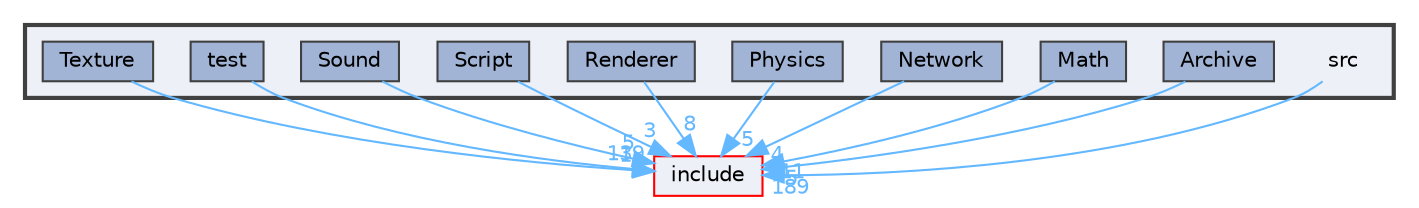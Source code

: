 digraph "src"
{
 // LATEX_PDF_SIZE
  bgcolor="transparent";
  edge [fontname=Helvetica,fontsize=10,labelfontname=Helvetica,labelfontsize=10];
  node [fontname=Helvetica,fontsize=10,shape=box,height=0.2,width=0.4];
  compound=true
  subgraph clusterdir_68267d1309a1af8e8297ef4c3efbcdba {
    graph [ bgcolor="#edf0f7", pencolor="grey25", label="", fontname=Helvetica,fontsize=10 style="filled,bold", URL="dir_68267d1309a1af8e8297ef4c3efbcdba.html",tooltip=""]
    dir_68267d1309a1af8e8297ef4c3efbcdba [shape=plaintext, label="src"];
  dir_63b3bcc71507f736116f466adfc2c489 [label="Archive", fillcolor="#a2b4d6", color="grey25", style="filled", URL="dir_63b3bcc71507f736116f466adfc2c489.html",tooltip=""];
  dir_3813464283bee2267f39dcf080a84d74 [label="Math", fillcolor="#a2b4d6", color="grey25", style="filled", URL="dir_3813464283bee2267f39dcf080a84d74.html",tooltip=""];
  dir_0c0333544ec44c57ec7d33d873fe36a2 [label="Network", fillcolor="#a2b4d6", color="grey25", style="filled", URL="dir_0c0333544ec44c57ec7d33d873fe36a2.html",tooltip=""];
  dir_0df09a091a4eb5e56719829019e3d2f9 [label="Physics", fillcolor="#a2b4d6", color="grey25", style="filled", URL="dir_0df09a091a4eb5e56719829019e3d2f9.html",tooltip=""];
  dir_c9841dba4aafcad4bcaa301bc8bfa1b1 [label="Renderer", fillcolor="#a2b4d6", color="grey25", style="filled", URL="dir_c9841dba4aafcad4bcaa301bc8bfa1b1.html",tooltip=""];
  dir_71253b1fe7d5a5e4e0314266a556d79a [label="Script", fillcolor="#a2b4d6", color="grey25", style="filled", URL="dir_71253b1fe7d5a5e4e0314266a556d79a.html",tooltip=""];
  dir_82b982d516238035871f41a6fcf0f4fb [label="Sound", fillcolor="#a2b4d6", color="grey25", style="filled", URL="dir_82b982d516238035871f41a6fcf0f4fb.html",tooltip=""];
  dir_120ed4da3e3217b1e7fc0b4f48568e79 [label="test", fillcolor="#a2b4d6", color="grey25", style="filled", URL="dir_120ed4da3e3217b1e7fc0b4f48568e79.html",tooltip=""];
  dir_64cece8721923da8192b70f373152c4b [label="Texture", fillcolor="#a2b4d6", color="grey25", style="filled", URL="dir_64cece8721923da8192b70f373152c4b.html",tooltip=""];
  }
  dir_d44c64559bbebec7f509842c48db8b23 [label="include", fillcolor="#edf0f7", color="red", style="filled", URL="dir_d44c64559bbebec7f509842c48db8b23.html",tooltip=""];
  dir_68267d1309a1af8e8297ef4c3efbcdba->dir_d44c64559bbebec7f509842c48db8b23 [headlabel="189", labeldistance=1.5 headhref="dir_000032_000011.html" href="dir_000032_000011.html" color="steelblue1" fontcolor="steelblue1"];
  dir_63b3bcc71507f736116f466adfc2c489->dir_d44c64559bbebec7f509842c48db8b23 [headlabel="5", labeldistance=1.5 headhref="dir_000003_000011.html" href="dir_000003_000011.html" color="steelblue1" fontcolor="steelblue1"];
  dir_3813464283bee2267f39dcf080a84d74->dir_d44c64559bbebec7f509842c48db8b23 [headlabel="11", labeldistance=1.5 headhref="dir_000015_000011.html" href="dir_000015_000011.html" color="steelblue1" fontcolor="steelblue1"];
  dir_0c0333544ec44c57ec7d33d873fe36a2->dir_d44c64559bbebec7f509842c48db8b23 [headlabel="4", labeldistance=1.5 headhref="dir_000018_000011.html" href="dir_000018_000011.html" color="steelblue1" fontcolor="steelblue1"];
  dir_0df09a091a4eb5e56719829019e3d2f9->dir_d44c64559bbebec7f509842c48db8b23 [headlabel="5", labeldistance=1.5 headhref="dir_000020_000011.html" href="dir_000020_000011.html" color="steelblue1" fontcolor="steelblue1"];
  dir_c9841dba4aafcad4bcaa301bc8bfa1b1->dir_d44c64559bbebec7f509842c48db8b23 [headlabel="8", labeldistance=1.5 headhref="dir_000023_000011.html" href="dir_000023_000011.html" color="steelblue1" fontcolor="steelblue1"];
  dir_71253b1fe7d5a5e4e0314266a556d79a->dir_d44c64559bbebec7f509842c48db8b23 [headlabel="3", labeldistance=1.5 headhref="dir_000025_000011.html" href="dir_000025_000011.html" color="steelblue1" fontcolor="steelblue1"];
  dir_82b982d516238035871f41a6fcf0f4fb->dir_d44c64559bbebec7f509842c48db8b23 [headlabel="5", labeldistance=1.5 headhref="dir_000030_000011.html" href="dir_000030_000011.html" color="steelblue1" fontcolor="steelblue1"];
  dir_120ed4da3e3217b1e7fc0b4f48568e79->dir_d44c64559bbebec7f509842c48db8b23 [headlabel="139", labeldistance=1.5 headhref="dir_000041_000011.html" href="dir_000041_000011.html" color="steelblue1" fontcolor="steelblue1"];
  dir_64cece8721923da8192b70f373152c4b->dir_d44c64559bbebec7f509842c48db8b23 [headlabel="1", labeldistance=1.5 headhref="dir_000044_000011.html" href="dir_000044_000011.html" color="steelblue1" fontcolor="steelblue1"];
}
